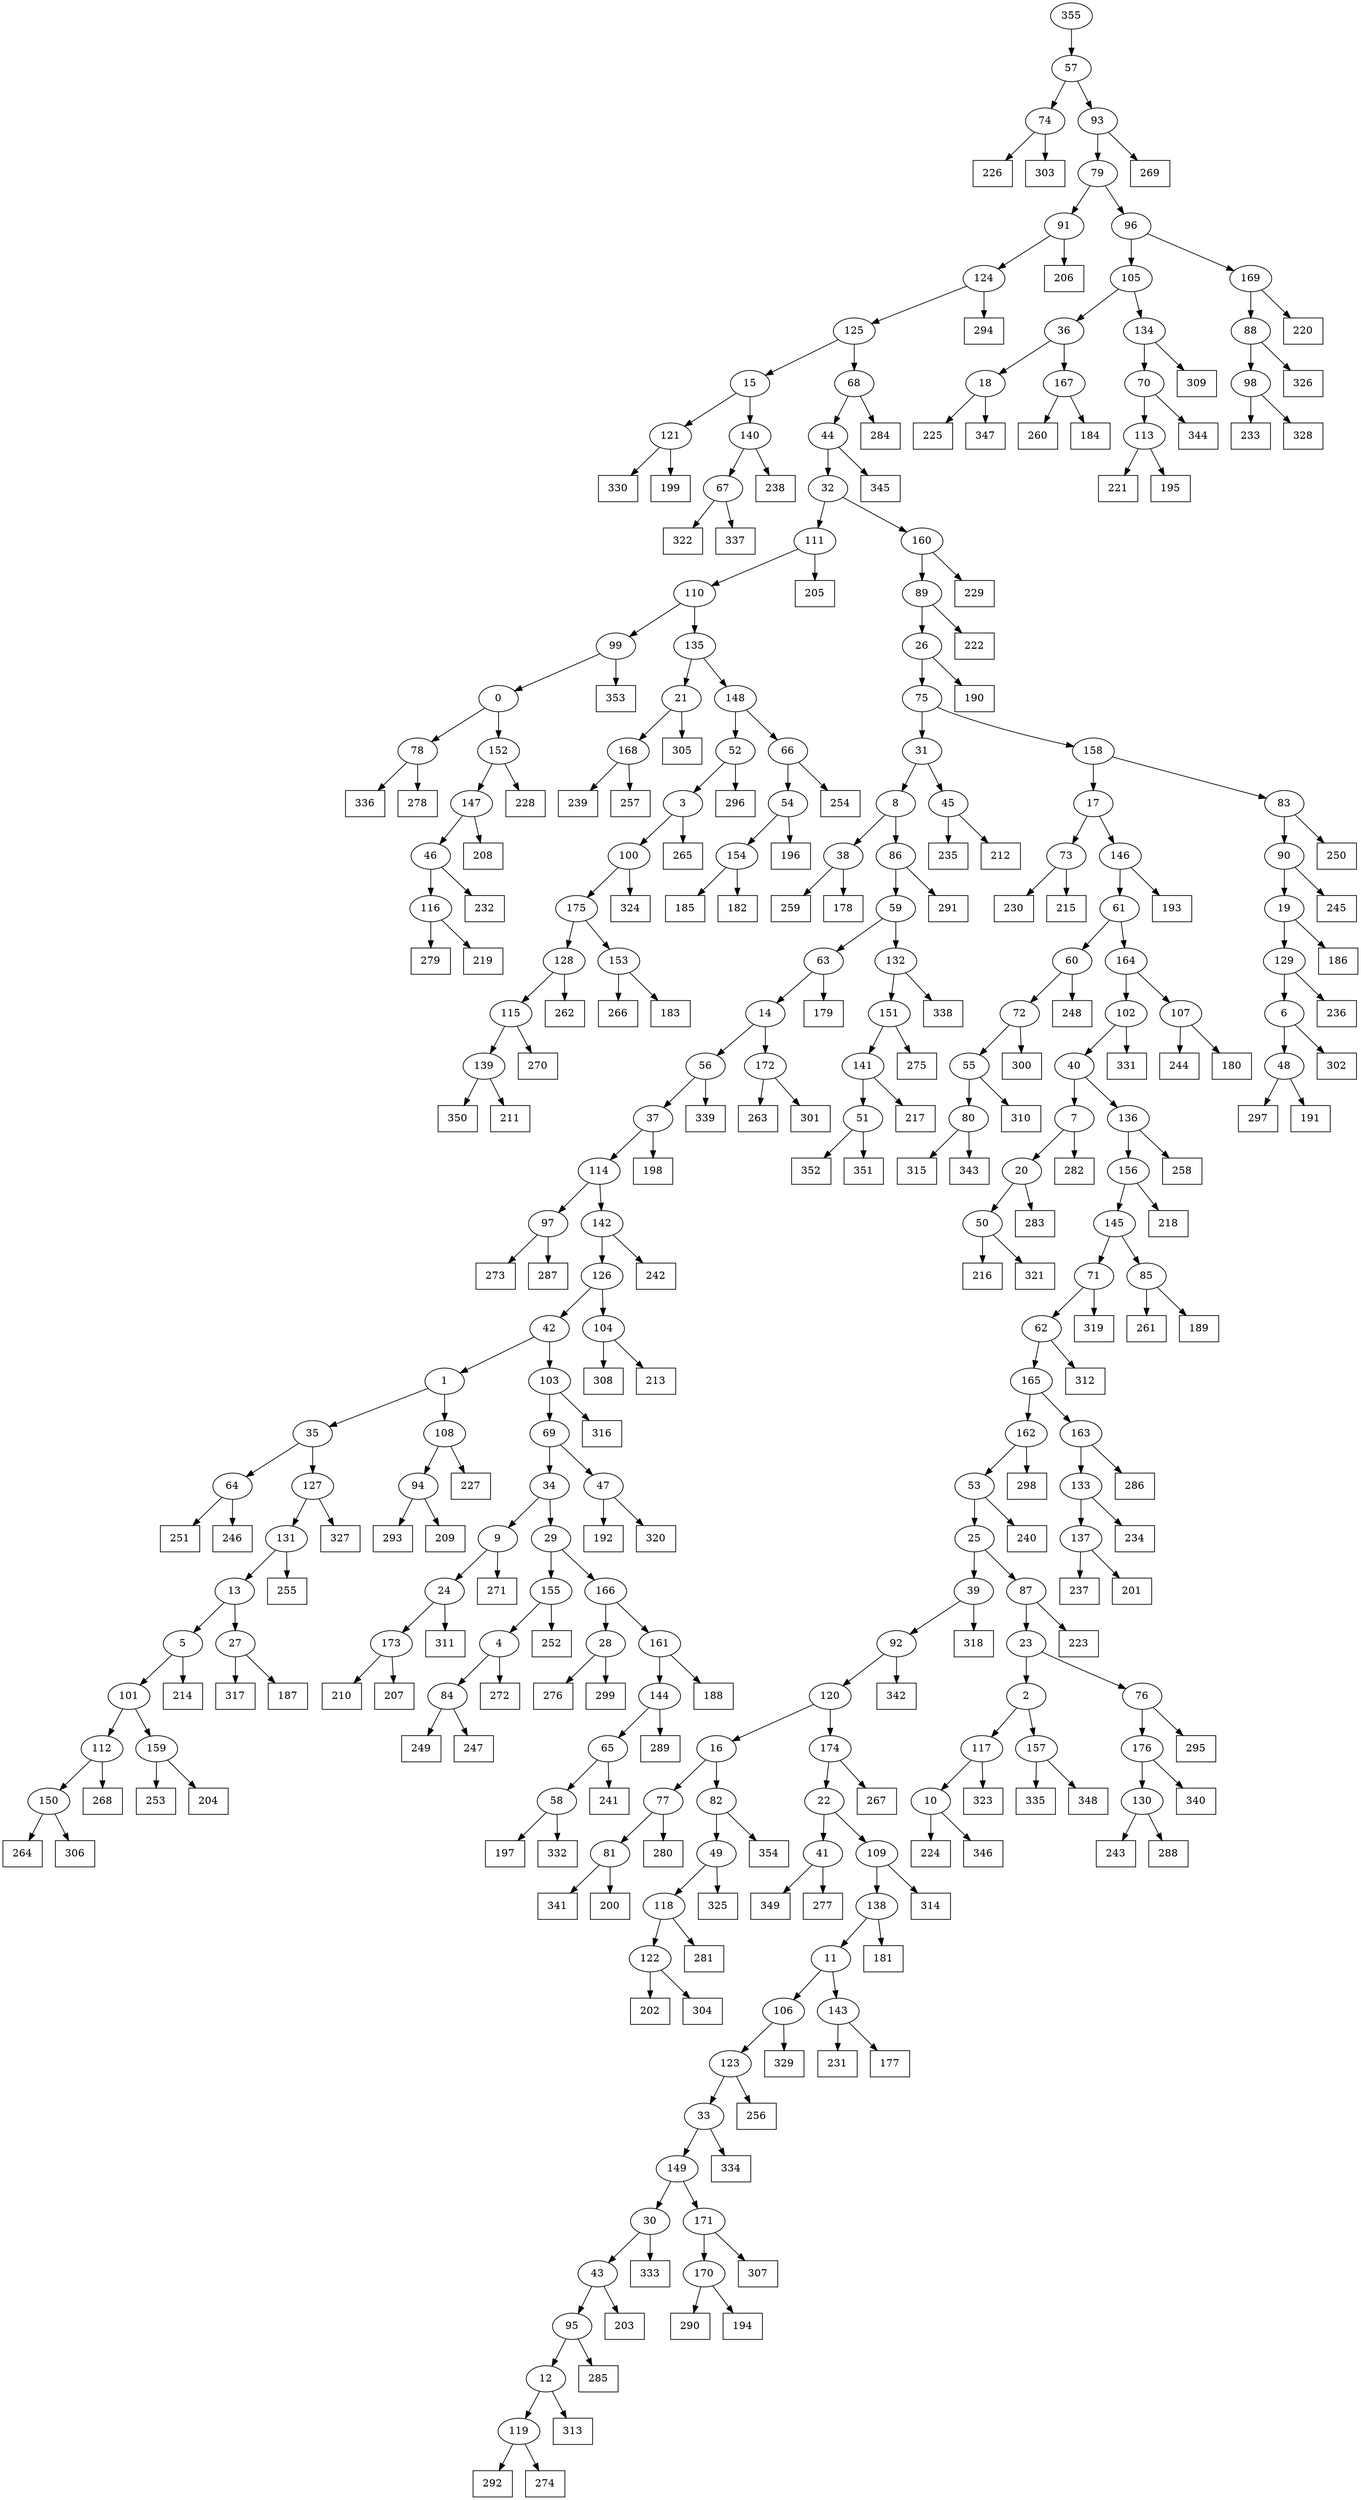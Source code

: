 digraph G {
0[label="0"];
1[label="1"];
2[label="2"];
3[label="3"];
4[label="4"];
5[label="5"];
6[label="6"];
7[label="7"];
8[label="8"];
9[label="9"];
10[label="10"];
11[label="11"];
12[label="12"];
13[label="13"];
14[label="14"];
15[label="15"];
16[label="16"];
17[label="17"];
18[label="18"];
19[label="19"];
20[label="20"];
21[label="21"];
22[label="22"];
23[label="23"];
24[label="24"];
25[label="25"];
26[label="26"];
27[label="27"];
28[label="28"];
29[label="29"];
30[label="30"];
31[label="31"];
32[label="32"];
33[label="33"];
34[label="34"];
35[label="35"];
36[label="36"];
37[label="37"];
38[label="38"];
39[label="39"];
40[label="40"];
41[label="41"];
42[label="42"];
43[label="43"];
44[label="44"];
45[label="45"];
46[label="46"];
47[label="47"];
48[label="48"];
49[label="49"];
50[label="50"];
51[label="51"];
52[label="52"];
53[label="53"];
54[label="54"];
55[label="55"];
56[label="56"];
57[label="57"];
58[label="58"];
59[label="59"];
60[label="60"];
61[label="61"];
62[label="62"];
63[label="63"];
64[label="64"];
65[label="65"];
66[label="66"];
67[label="67"];
68[label="68"];
69[label="69"];
70[label="70"];
71[label="71"];
72[label="72"];
73[label="73"];
74[label="74"];
75[label="75"];
76[label="76"];
77[label="77"];
78[label="78"];
79[label="79"];
80[label="80"];
81[label="81"];
82[label="82"];
83[label="83"];
84[label="84"];
85[label="85"];
86[label="86"];
87[label="87"];
88[label="88"];
89[label="89"];
90[label="90"];
91[label="91"];
92[label="92"];
93[label="93"];
94[label="94"];
95[label="95"];
96[label="96"];
97[label="97"];
98[label="98"];
99[label="99"];
100[label="100"];
101[label="101"];
102[label="102"];
103[label="103"];
104[label="104"];
105[label="105"];
106[label="106"];
107[label="107"];
108[label="108"];
109[label="109"];
110[label="110"];
111[label="111"];
112[label="112"];
113[label="113"];
114[label="114"];
115[label="115"];
116[label="116"];
117[label="117"];
118[label="118"];
119[label="119"];
120[label="120"];
121[label="121"];
122[label="122"];
123[label="123"];
124[label="124"];
125[label="125"];
126[label="126"];
127[label="127"];
128[label="128"];
129[label="129"];
130[label="130"];
131[label="131"];
132[label="132"];
133[label="133"];
134[label="134"];
135[label="135"];
136[label="136"];
137[label="137"];
138[label="138"];
139[label="139"];
140[label="140"];
141[label="141"];
142[label="142"];
143[label="143"];
144[label="144"];
145[label="145"];
146[label="146"];
147[label="147"];
148[label="148"];
149[label="149"];
150[label="150"];
151[label="151"];
152[label="152"];
153[label="153"];
154[label="154"];
155[label="155"];
156[label="156"];
157[label="157"];
158[label="158"];
159[label="159"];
160[label="160"];
161[label="161"];
162[label="162"];
163[label="163"];
164[label="164"];
165[label="165"];
166[label="166"];
167[label="167"];
168[label="168"];
169[label="169"];
170[label="170"];
171[label="171"];
172[label="172"];
173[label="173"];
174[label="174"];
175[label="175"];
176[label="176"];
177[shape=box,label="350"];
178[shape=box,label="353"];
179[shape=box,label="259"];
180[shape=box,label="297"];
181[shape=box,label="338"];
182[shape=box,label="239"];
183[shape=box,label="244"];
184[shape=box,label="268"];
185[shape=box,label="203"];
186[shape=box,label="286"];
187[shape=box,label="284"];
188[shape=box,label="293"];
189[shape=box,label="249"];
190[shape=box,label="231"];
191[shape=box,label="313"];
192[shape=box,label="349"];
193[shape=box,label="266"];
194[shape=box,label="233"];
195[shape=box,label="230"];
196[shape=box,label="308"];
197[shape=box,label="221"];
198[shape=box,label="197"];
199[shape=box,label="209"];
200[shape=box,label="342"];
201[shape=box,label="300"];
202[shape=box,label="265"];
203[shape=box,label="302"];
204[shape=box,label="339"];
205[shape=box,label="234"];
206[shape=box,label="325"];
207[shape=box,label="193"];
208[shape=box,label="202"];
209[shape=box,label="309"];
210[shape=box,label="229"];
211[shape=box,label="225"];
212[shape=box,label="281"];
213[shape=box,label="273"];
214[shape=box,label="210"];
215[shape=box,label="186"];
216[shape=box,label="237"];
217[shape=box,label="334"];
218[shape=box,label="276"];
219[shape=box,label="292"];
220[shape=box,label="315"];
221[shape=box,label="255"];
222[shape=box,label="235"];
223[shape=box,label="191"];
224[shape=box,label="319"];
225[shape=box,label="226"];
226[shape=box,label="260"];
227[shape=box,label="222"];
228[shape=box,label="275"];
229[shape=box,label="217"];
230[shape=box,label="354"];
231[shape=box,label="333"];
232[shape=box,label="178"];
233[shape=box,label="253"];
234[shape=box,label="312"];
235[shape=box,label="214"];
236[shape=box,label="283"];
237[shape=box,label="335"];
238[shape=box,label="307"];
239[shape=box,label="251"];
240[shape=box,label="256"];
241[shape=box,label="336"];
242[shape=box,label="298"];
243[shape=box,label="317"];
244[shape=box,label="218"];
245[shape=box,label="271"];
246[shape=box,label="248"];
247[shape=box,label="208"];
248[shape=box,label="343"];
249[shape=box,label="216"];
250[shape=box,label="321"];
251[shape=box,label="270"];
252[shape=box,label="181"];
253[shape=box,label="322"];
254[shape=box,label="263"];
255[shape=box,label="195"];
256[shape=box,label="328"];
257[shape=box,label="310"];
258[shape=box,label="303"];
259[shape=box,label="238"];
260[shape=box,label="223"];
261[shape=box,label="327"];
262[shape=box,label="192"];
263[shape=box,label="183"];
264[shape=box,label="287"];
265[shape=box,label="331"];
266[shape=box,label="311"];
267[shape=box,label="301"];
268[shape=box,label="224"];
269[shape=box,label="204"];
270[shape=box,label="196"];
271[shape=box,label="279"];
272[shape=box,label="228"];
273[shape=box,label="280"];
274[shape=box,label="215"];
275[shape=box,label="213"];
276[shape=box,label="352"];
277[shape=box,label="294"];
278[shape=box,label="220"];
279[shape=box,label="240"];
280[shape=box,label="316"];
281[shape=box,label="347"];
282[shape=box,label="264"];
283[shape=box,label="243"];
284[shape=box,label="185"];
285[shape=box,label="227"];
286[shape=box,label="277"];
287[shape=box,label="296"];
288[shape=box,label="291"];
289[shape=box,label="278"];
290[shape=box,label="306"];
291[shape=box,label="323"];
292[shape=box,label="314"];
293[shape=box,label="261"];
294[shape=box,label="245"];
295[shape=box,label="206"];
296[shape=box,label="236"];
297[shape=box,label="289"];
298[shape=box,label="257"];
299[shape=box,label="304"];
300[shape=box,label="340"];
301[shape=box,label="332"];
302[shape=box,label="269"];
303[shape=box,label="242"];
304[shape=box,label="290"];
305[shape=box,label="177"];
306[shape=box,label="341"];
307[shape=box,label="282"];
308[shape=box,label="288"];
309[shape=box,label="262"];
310[shape=box,label="330"];
311[shape=box,label="272"];
312[shape=box,label="247"];
313[shape=box,label="329"];
314[shape=box,label="337"];
315[shape=box,label="320"];
316[shape=box,label="252"];
317[shape=box,label="299"];
318[shape=box,label="241"];
319[shape=box,label="198"];
320[shape=box,label="187"];
321[shape=box,label="345"];
322[shape=box,label="182"];
323[shape=box,label="344"];
324[shape=box,label="189"];
325[shape=box,label="254"];
326[shape=box,label="258"];
327[shape=box,label="348"];
328[shape=box,label="267"];
329[shape=box,label="232"];
330[shape=box,label="250"];
331[shape=box,label="351"];
332[shape=box,label="194"];
333[shape=box,label="285"];
334[shape=box,label="346"];
335[shape=box,label="201"];
336[shape=box,label="179"];
337[shape=box,label="190"];
338[shape=box,label="246"];
339[shape=box,label="205"];
340[shape=box,label="184"];
341[shape=box,label="295"];
342[shape=box,label="211"];
343[shape=box,label="180"];
344[shape=box,label="199"];
345[shape=box,label="200"];
346[shape=box,label="318"];
347[shape=box,label="326"];
348[shape=box,label="219"];
349[shape=box,label="207"];
350[shape=box,label="324"];
351[shape=box,label="188"];
352[shape=box,label="274"];
353[shape=box,label="212"];
354[shape=box,label="305"];
355[label="355"];
7->307 ;
113->197 ;
83->330 ;
153->263 ;
74->258 ;
130->283 ;
85->324 ;
136->326 ;
33->217 ;
111->339 ;
137->335 ;
64->338 ;
4->84 ;
84->312 ;
9->245 ;
87->260 ;
71->224 ;
160->210 ;
97->264 ;
107->343 ;
62->234 ;
16->82 ;
98->256 ;
74->225 ;
96->105 ;
147->247 ;
104->275 ;
70->113 ;
139->342 ;
73->195 ;
92->200 ;
50->249 ;
128->309 ;
118->212 ;
76->176 ;
173->349 ;
169->88 ;
93->302 ;
84->189 ;
18->281 ;
12->191 ;
143->305 ;
20->236 ;
52->287 ;
168->298 ;
80->248 ;
55->80 ;
163->186 ;
38->179 ;
89->26 ;
159->269 ;
144->297 ;
161->351 ;
44->321 ;
153->193 ;
119->352 ;
97->213 ;
68->187 ;
145->85 ;
85->293 ;
5->235 ;
169->278 ;
175->153 ;
56->37 ;
172->254 ;
126->104 ;
106->313 ;
47->315 ;
154->322 ;
174->22 ;
22->109 ;
10->268 ;
49->206 ;
59->132 ;
132->181 ;
157->237 ;
171->238 ;
8->38 ;
17->146 ;
31->8 ;
161->144 ;
20->50 ;
167->226 ;
39->92 ;
39->346 ;
14->56 ;
158->83 ;
22->41 ;
174->328 ;
122->299 ;
105->36 ;
40->7 ;
7->20 ;
168->182 ;
170->332 ;
28->218 ;
137->216 ;
164->107 ;
160->89 ;
89->227 ;
2->117 ;
157->327 ;
51->331 ;
26->337 ;
34->9 ;
113->255 ;
115->251 ;
33->149 ;
61->164 ;
25->87 ;
45->222 ;
146->61 ;
123->33 ;
114->97 ;
50->250 ;
112->184 ;
63->336 ;
38->232 ;
165->163 ;
92->120 ;
134->70 ;
70->323 ;
55->257 ;
98->194 ;
116->271 ;
54->154 ;
151->228 ;
41->286 ;
11->143 ;
146->207 ;
170->304 ;
118->122 ;
122->208 ;
10->334 ;
64->239 ;
57->93 ;
0->78 ;
78->241 ;
103->280 ;
27->243 ;
104->196 ;
86->59 ;
82->230 ;
23->2 ;
138->11 ;
117->10 ;
12->119 ;
86->288 ;
120->174 ;
88->347 ;
69->47 ;
172->267 ;
3->202 ;
117->291 ;
148->52 ;
120->16 ;
94->188 ;
175->128 ;
80->220 ;
101->159 ;
159->233 ;
129->296 ;
166->28 ;
28->317 ;
144->65 ;
65->318 ;
152->147 ;
88->98 ;
125->68 ;
128->115 ;
35->127 ;
127->261 ;
40->136 ;
75->31 ;
65->58 ;
58->301 ;
21->354 ;
37->319 ;
142->126 ;
1->108 ;
108->94 ;
126->42 ;
42->103 ;
121->310 ;
43->185 ;
42->1 ;
1->35 ;
143->190 ;
90->19 ;
154->284 ;
11->106 ;
106->123 ;
150->290 ;
19->129 ;
32->111 ;
135->148 ;
24->266 ;
100->350 ;
73->274 ;
119->219 ;
93->79 ;
48->223 ;
100->175 ;
105->134 ;
134->209 ;
81->345 ;
127->131 ;
131->221 ;
109->138 ;
138->252 ;
51->276 ;
36->18 ;
18->211 ;
141->51 ;
129->6 ;
6->203 ;
95->12 ;
176->300 ;
133->205 ;
156->244 ;
60->246 ;
166->161 ;
131->13 ;
13->5 ;
111->110 ;
94->199 ;
83->90 ;
90->294 ;
54->270 ;
53->25 ;
25->39 ;
108->285 ;
62->165 ;
115->139 ;
139->177 ;
23->76 ;
19->215 ;
15->121 ;
121->344 ;
37->114 ;
145->71 ;
6->48 ;
48->180 ;
78->289 ;
34->29 ;
29->166 ;
162->242 ;
58->198 ;
46->116 ;
26->75 ;
136->156 ;
156->145 ;
114->142 ;
142->303 ;
173->214 ;
0->152 ;
152->272 ;
112->150 ;
176->130 ;
110->99 ;
99->178 ;
56->204 ;
77->81 ;
81->306 ;
76->341 ;
15->140 ;
67->253 ;
57->74 ;
71->62 ;
21->168 ;
61->60 ;
60->72 ;
99->0 ;
79->91 ;
91->295 ;
150->282 ;
148->66 ;
66->325 ;
66->54 ;
130->308 ;
124->125 ;
41->192 ;
96->169 ;
135->21 ;
163->133 ;
133->137 ;
140->259 ;
9->24 ;
24->173 ;
110->135 ;
30->43 ;
43->95 ;
47->262 ;
155->4 ;
79->96 ;
59->63 ;
149->171 ;
171->170 ;
87->23 ;
44->32 ;
32->160 ;
95->333 ;
68->44 ;
103->69 ;
125->15 ;
31->45 ;
45->353 ;
123->240 ;
16->77 ;
77->273 ;
109->292 ;
75->158 ;
2->157 ;
140->67 ;
67->314 ;
165->162 ;
5->101 ;
101->112 ;
355->57 ;
91->124 ;
124->277 ;
102->265 ;
4->311 ;
52->3 ;
3->100 ;
72->201 ;
141->229 ;
13->27 ;
27->320 ;
72->55 ;
132->151 ;
151->141 ;
35->64 ;
36->167 ;
167->340 ;
17->73 ;
164->102 ;
102->40 ;
82->49 ;
49->118 ;
158->17 ;
149->30 ;
30->231 ;
116->348 ;
29->155 ;
155->316 ;
69->34 ;
162->53 ;
53->279 ;
8->86 ;
147->46 ;
46->329 ;
107->183 ;
63->14 ;
14->172 ;
}
